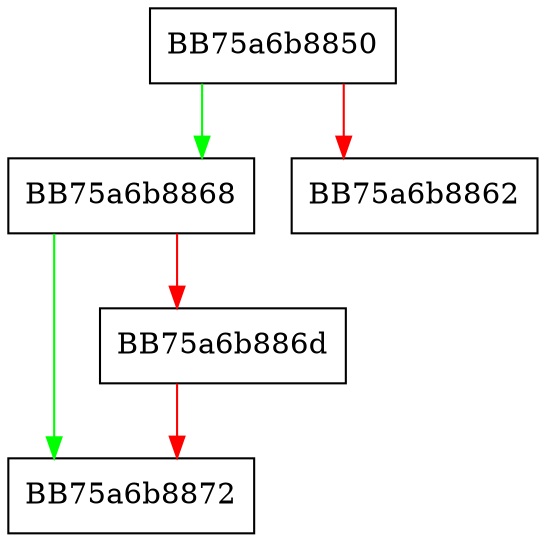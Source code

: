 digraph MaintenanceCallback {
  node [shape="box"];
  graph [splines=ortho];
  BB75a6b8850 -> BB75a6b8868 [color="green"];
  BB75a6b8850 -> BB75a6b8862 [color="red"];
  BB75a6b8868 -> BB75a6b8872 [color="green"];
  BB75a6b8868 -> BB75a6b886d [color="red"];
  BB75a6b886d -> BB75a6b8872 [color="red"];
}